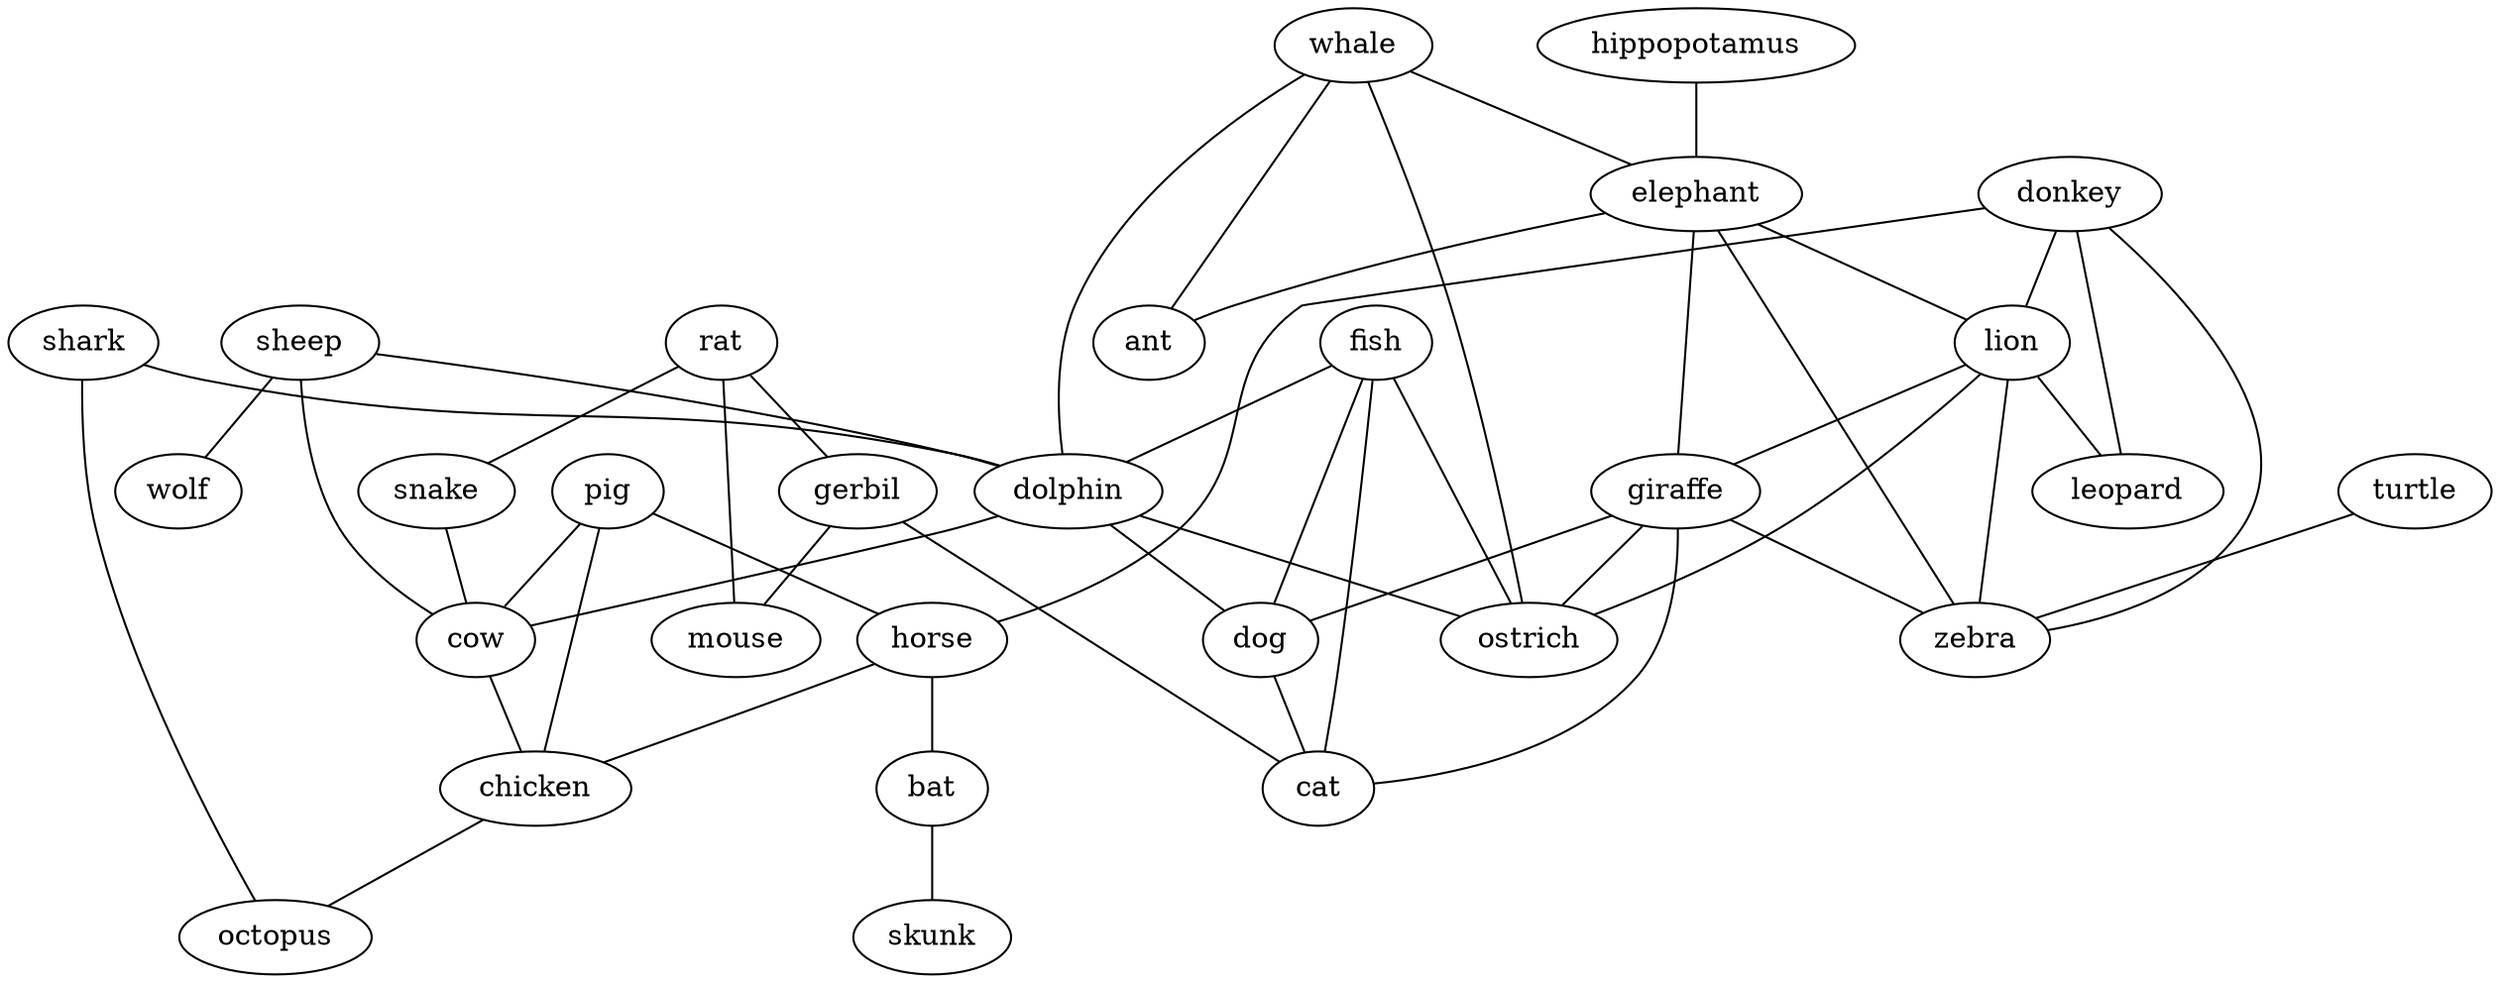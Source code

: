strict graph G {
donkey;
shark;
pig;
rat;
whale;
hippopotamus;
sheep;
horse;
gerbil;
mouse;
elephant;
fish;
dolphin;
lion;
leopard;
giraffe;
snake;
turtle;
ostrich;
ant;
bat;
cow;
dog;
cat;
chicken;
wolf;
skunk;
octopus;
zebra;
donkey -- lion  [weight=1];
donkey -- horse  [weight=1];
donkey -- leopard  [weight=1];
donkey -- zebra  [weight=1];
shark -- dolphin  [weight=1];
shark -- octopus  [weight=1];
pig -- horse  [weight=1];
pig -- chicken  [weight=1];
pig -- cow  [weight=1];
rat -- mouse  [weight=1];
rat -- gerbil  [weight=1];
rat -- snake  [weight=1];
whale -- dolphin  [weight=1];
whale -- ostrich  [weight=1];
whale -- ant  [weight=1];
whale -- elephant  [weight=1];
hippopotamus -- elephant  [weight=1];
sheep -- dolphin  [weight=1];
sheep -- wolf  [weight=1];
sheep -- cow  [weight=1];
horse -- chicken  [weight=1];
horse -- bat  [weight=1];
gerbil -- mouse  [weight=1];
gerbil -- cat  [weight=1];
elephant -- ant  [weight=1];
elephant -- lion  [weight=1];
elephant -- giraffe  [weight=1];
elephant -- zebra  [weight=1];
fish -- dolphin  [weight=1];
fish -- dog  [weight=1];
fish -- ostrich  [weight=1];
fish -- cat  [weight=1];
dolphin -- cow  [weight=1];
dolphin -- dog  [weight=1];
dolphin -- ostrich  [weight=1];
lion -- leopard  [weight=1];
lion -- giraffe  [weight=1];
lion -- zebra  [weight=1];
lion -- ostrich  [weight=1];
giraffe -- dog  [weight=1];
giraffe -- cat  [weight=1];
giraffe -- zebra  [weight=1];
giraffe -- ostrich  [weight=1];
snake -- cow  [weight=1];
turtle -- zebra  [weight=1];
bat -- skunk  [weight=1];
cow -- chicken  [weight=1];
dog -- cat  [weight=1];
chicken -- octopus  [weight=1];
}
